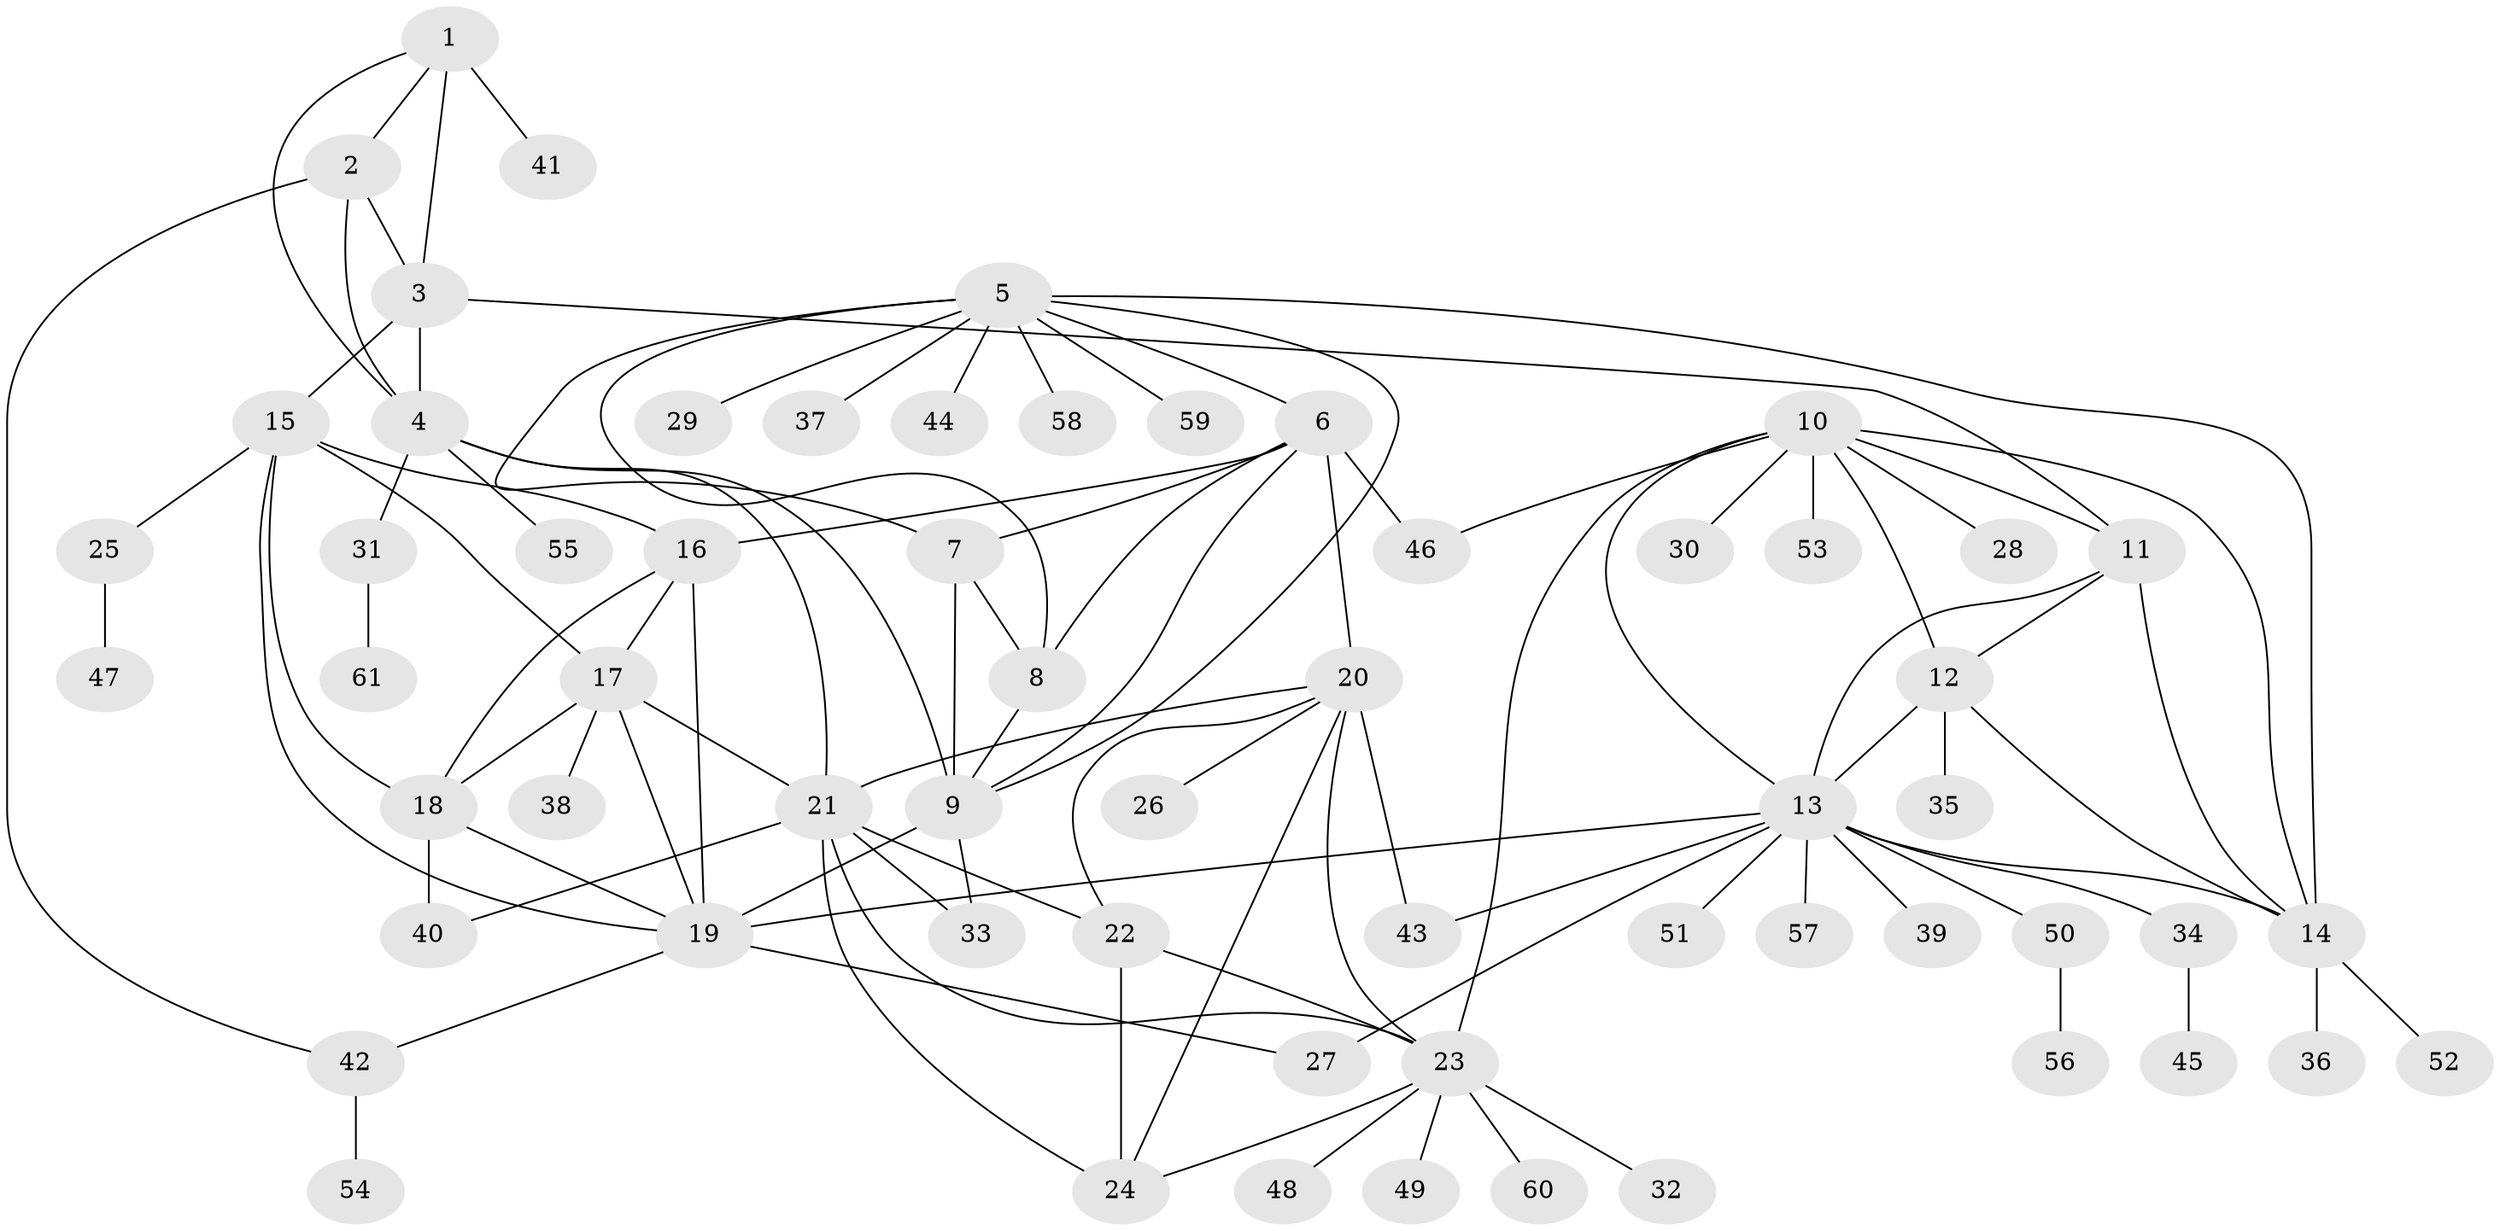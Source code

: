 // original degree distribution, {8: 0.07, 5: 0.02, 9: 0.02, 11: 0.01, 4: 0.03, 7: 0.05, 10: 0.02, 6: 0.03, 13: 0.01, 1: 0.59, 3: 0.02, 2: 0.13}
// Generated by graph-tools (version 1.1) at 2025/52/03/04/25 22:52:44]
// undirected, 61 vertices, 100 edges
graph export_dot {
  node [color=gray90,style=filled];
  1;
  2;
  3;
  4;
  5;
  6;
  7;
  8;
  9;
  10;
  11;
  12;
  13;
  14;
  15;
  16;
  17;
  18;
  19;
  20;
  21;
  22;
  23;
  24;
  25;
  26;
  27;
  28;
  29;
  30;
  31;
  32;
  33;
  34;
  35;
  36;
  37;
  38;
  39;
  40;
  41;
  42;
  43;
  44;
  45;
  46;
  47;
  48;
  49;
  50;
  51;
  52;
  53;
  54;
  55;
  56;
  57;
  58;
  59;
  60;
  61;
  1 -- 2 [weight=1.0];
  1 -- 3 [weight=2.0];
  1 -- 4 [weight=1.0];
  1 -- 41 [weight=3.0];
  2 -- 3 [weight=4.0];
  2 -- 4 [weight=1.0];
  2 -- 42 [weight=1.0];
  3 -- 4 [weight=2.0];
  3 -- 11 [weight=1.0];
  3 -- 15 [weight=1.0];
  4 -- 9 [weight=1.0];
  4 -- 21 [weight=1.0];
  4 -- 31 [weight=1.0];
  4 -- 55 [weight=1.0];
  5 -- 6 [weight=1.0];
  5 -- 7 [weight=1.0];
  5 -- 8 [weight=1.0];
  5 -- 9 [weight=1.0];
  5 -- 14 [weight=1.0];
  5 -- 29 [weight=1.0];
  5 -- 37 [weight=1.0];
  5 -- 44 [weight=1.0];
  5 -- 58 [weight=1.0];
  5 -- 59 [weight=1.0];
  6 -- 7 [weight=1.0];
  6 -- 8 [weight=1.0];
  6 -- 9 [weight=1.0];
  6 -- 16 [weight=1.0];
  6 -- 20 [weight=1.0];
  6 -- 46 [weight=1.0];
  7 -- 8 [weight=3.0];
  7 -- 9 [weight=1.0];
  8 -- 9 [weight=1.0];
  9 -- 19 [weight=1.0];
  9 -- 33 [weight=1.0];
  10 -- 11 [weight=1.0];
  10 -- 12 [weight=1.0];
  10 -- 13 [weight=1.0];
  10 -- 14 [weight=1.0];
  10 -- 23 [weight=1.0];
  10 -- 28 [weight=1.0];
  10 -- 30 [weight=1.0];
  10 -- 46 [weight=1.0];
  10 -- 53 [weight=1.0];
  11 -- 12 [weight=1.0];
  11 -- 13 [weight=1.0];
  11 -- 14 [weight=1.0];
  12 -- 13 [weight=1.0];
  12 -- 14 [weight=1.0];
  12 -- 35 [weight=2.0];
  13 -- 14 [weight=1.0];
  13 -- 19 [weight=1.0];
  13 -- 27 [weight=1.0];
  13 -- 34 [weight=1.0];
  13 -- 39 [weight=1.0];
  13 -- 43 [weight=1.0];
  13 -- 50 [weight=1.0];
  13 -- 51 [weight=1.0];
  13 -- 57 [weight=1.0];
  14 -- 36 [weight=1.0];
  14 -- 52 [weight=1.0];
  15 -- 16 [weight=1.0];
  15 -- 17 [weight=1.0];
  15 -- 18 [weight=1.0];
  15 -- 19 [weight=1.0];
  15 -- 25 [weight=1.0];
  16 -- 17 [weight=1.0];
  16 -- 18 [weight=1.0];
  16 -- 19 [weight=1.0];
  17 -- 18 [weight=1.0];
  17 -- 19 [weight=1.0];
  17 -- 21 [weight=1.0];
  17 -- 38 [weight=1.0];
  18 -- 19 [weight=1.0];
  18 -- 40 [weight=2.0];
  19 -- 27 [weight=1.0];
  19 -- 42 [weight=1.0];
  20 -- 21 [weight=1.0];
  20 -- 22 [weight=1.0];
  20 -- 23 [weight=1.0];
  20 -- 24 [weight=1.0];
  20 -- 26 [weight=1.0];
  20 -- 43 [weight=1.0];
  21 -- 22 [weight=1.0];
  21 -- 23 [weight=1.0];
  21 -- 24 [weight=1.0];
  21 -- 33 [weight=1.0];
  21 -- 40 [weight=1.0];
  22 -- 23 [weight=1.0];
  22 -- 24 [weight=2.0];
  23 -- 24 [weight=1.0];
  23 -- 32 [weight=1.0];
  23 -- 48 [weight=1.0];
  23 -- 49 [weight=1.0];
  23 -- 60 [weight=1.0];
  25 -- 47 [weight=1.0];
  31 -- 61 [weight=1.0];
  34 -- 45 [weight=1.0];
  42 -- 54 [weight=1.0];
  50 -- 56 [weight=1.0];
}

